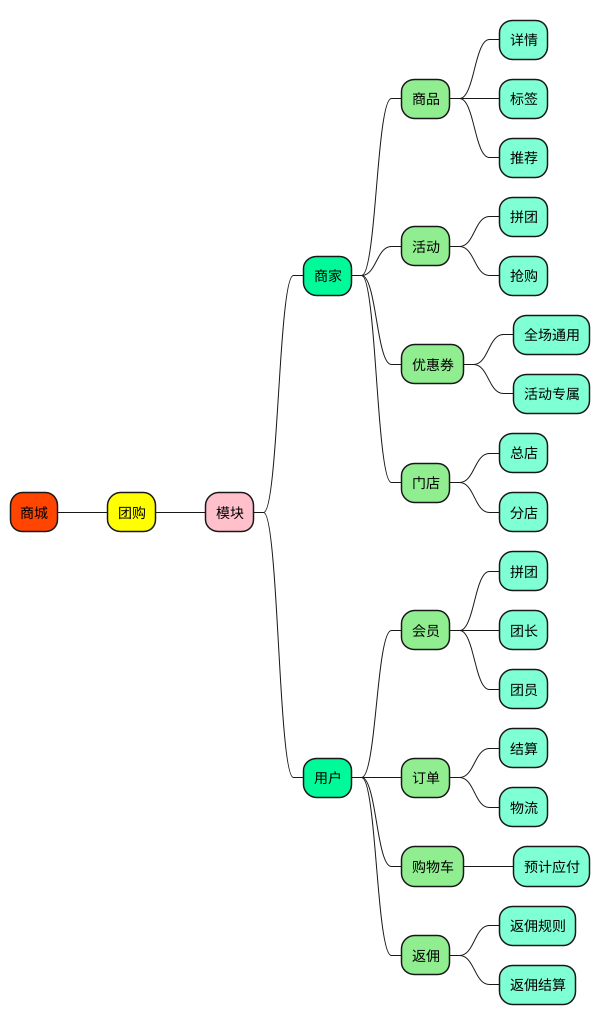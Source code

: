 @startmindmap

+[#OrangeRed] 商城

++[#yellow] 团购

+++[#Pink] 模块

++++[#MediumSpringGreen] 商家

+++++[#LightGreen] 商品
++++++[#Aquamarine] 详情
++++++[#Aquamarine] 标签
++++++[#Aquamarine] 推荐

+++++[#LightGreen] 活动
++++++[#Aquamarine] 拼团
++++++[#Aquamarine] 抢购

+++++[#LightGreen] 优惠券
++++++[#Aquamarine] 全场通用
++++++[#Aquamarine] 活动专属

+++++[#LightGreen] 门店
++++++[#Aquamarine] 总店
++++++[#Aquamarine] 分店

++++[#MediumSpringGreen] 用户

+++++[#LightGreen] 会员
++++++[#Aquamarine] 拼团
++++++[#Aquamarine] 团长
++++++[#Aquamarine] 团员

+++++[#LightGreen] 订单
++++++[#Aquamarine] 结算
++++++[#Aquamarine] 物流

+++++[#LightGreen] 购物车
++++++[#Aquamarine] 预计应付

+++++[#LightGreen] 返佣
++++++[#Aquamarine] 返佣规则
++++++[#Aquamarine] 返佣结算


@endmindmap